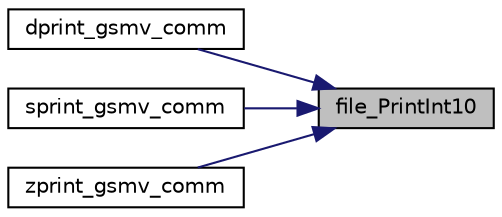 digraph "file_PrintInt10"
{
 // LATEX_PDF_SIZE
  edge [fontname="Helvetica",fontsize="10",labelfontname="Helvetica",labelfontsize="10"];
  node [fontname="Helvetica",fontsize="10",shape=record];
  rankdir="RL";
  Node1 [label="file_PrintInt10",height=0.2,width=0.4,color="black", fillcolor="grey75", style="filled", fontcolor="black",tooltip=" "];
  Node1 -> Node2 [dir="back",color="midnightblue",fontsize="10",style="solid",fontname="Helvetica"];
  Node2 [label="dprint_gsmv_comm",height=0.2,width=0.4,color="black", fillcolor="white", style="filled",URL="$dutil__dist_8c.html#a62df567293b823dfe6d6605748e8bfee",tooltip=" "];
  Node1 -> Node3 [dir="back",color="midnightblue",fontsize="10",style="solid",fontname="Helvetica"];
  Node3 [label="sprint_gsmv_comm",height=0.2,width=0.4,color="black", fillcolor="white", style="filled",URL="$sutil__dist_8c.html#a7803790f1d4fd764cee1575fc69cb1f2",tooltip=" "];
  Node1 -> Node4 [dir="back",color="midnightblue",fontsize="10",style="solid",fontname="Helvetica"];
  Node4 [label="zprint_gsmv_comm",height=0.2,width=0.4,color="black", fillcolor="white", style="filled",URL="$zutil__dist_8c.html#a29f969642e9ed9f1eb1d7eb0cd51c695",tooltip=" "];
}
